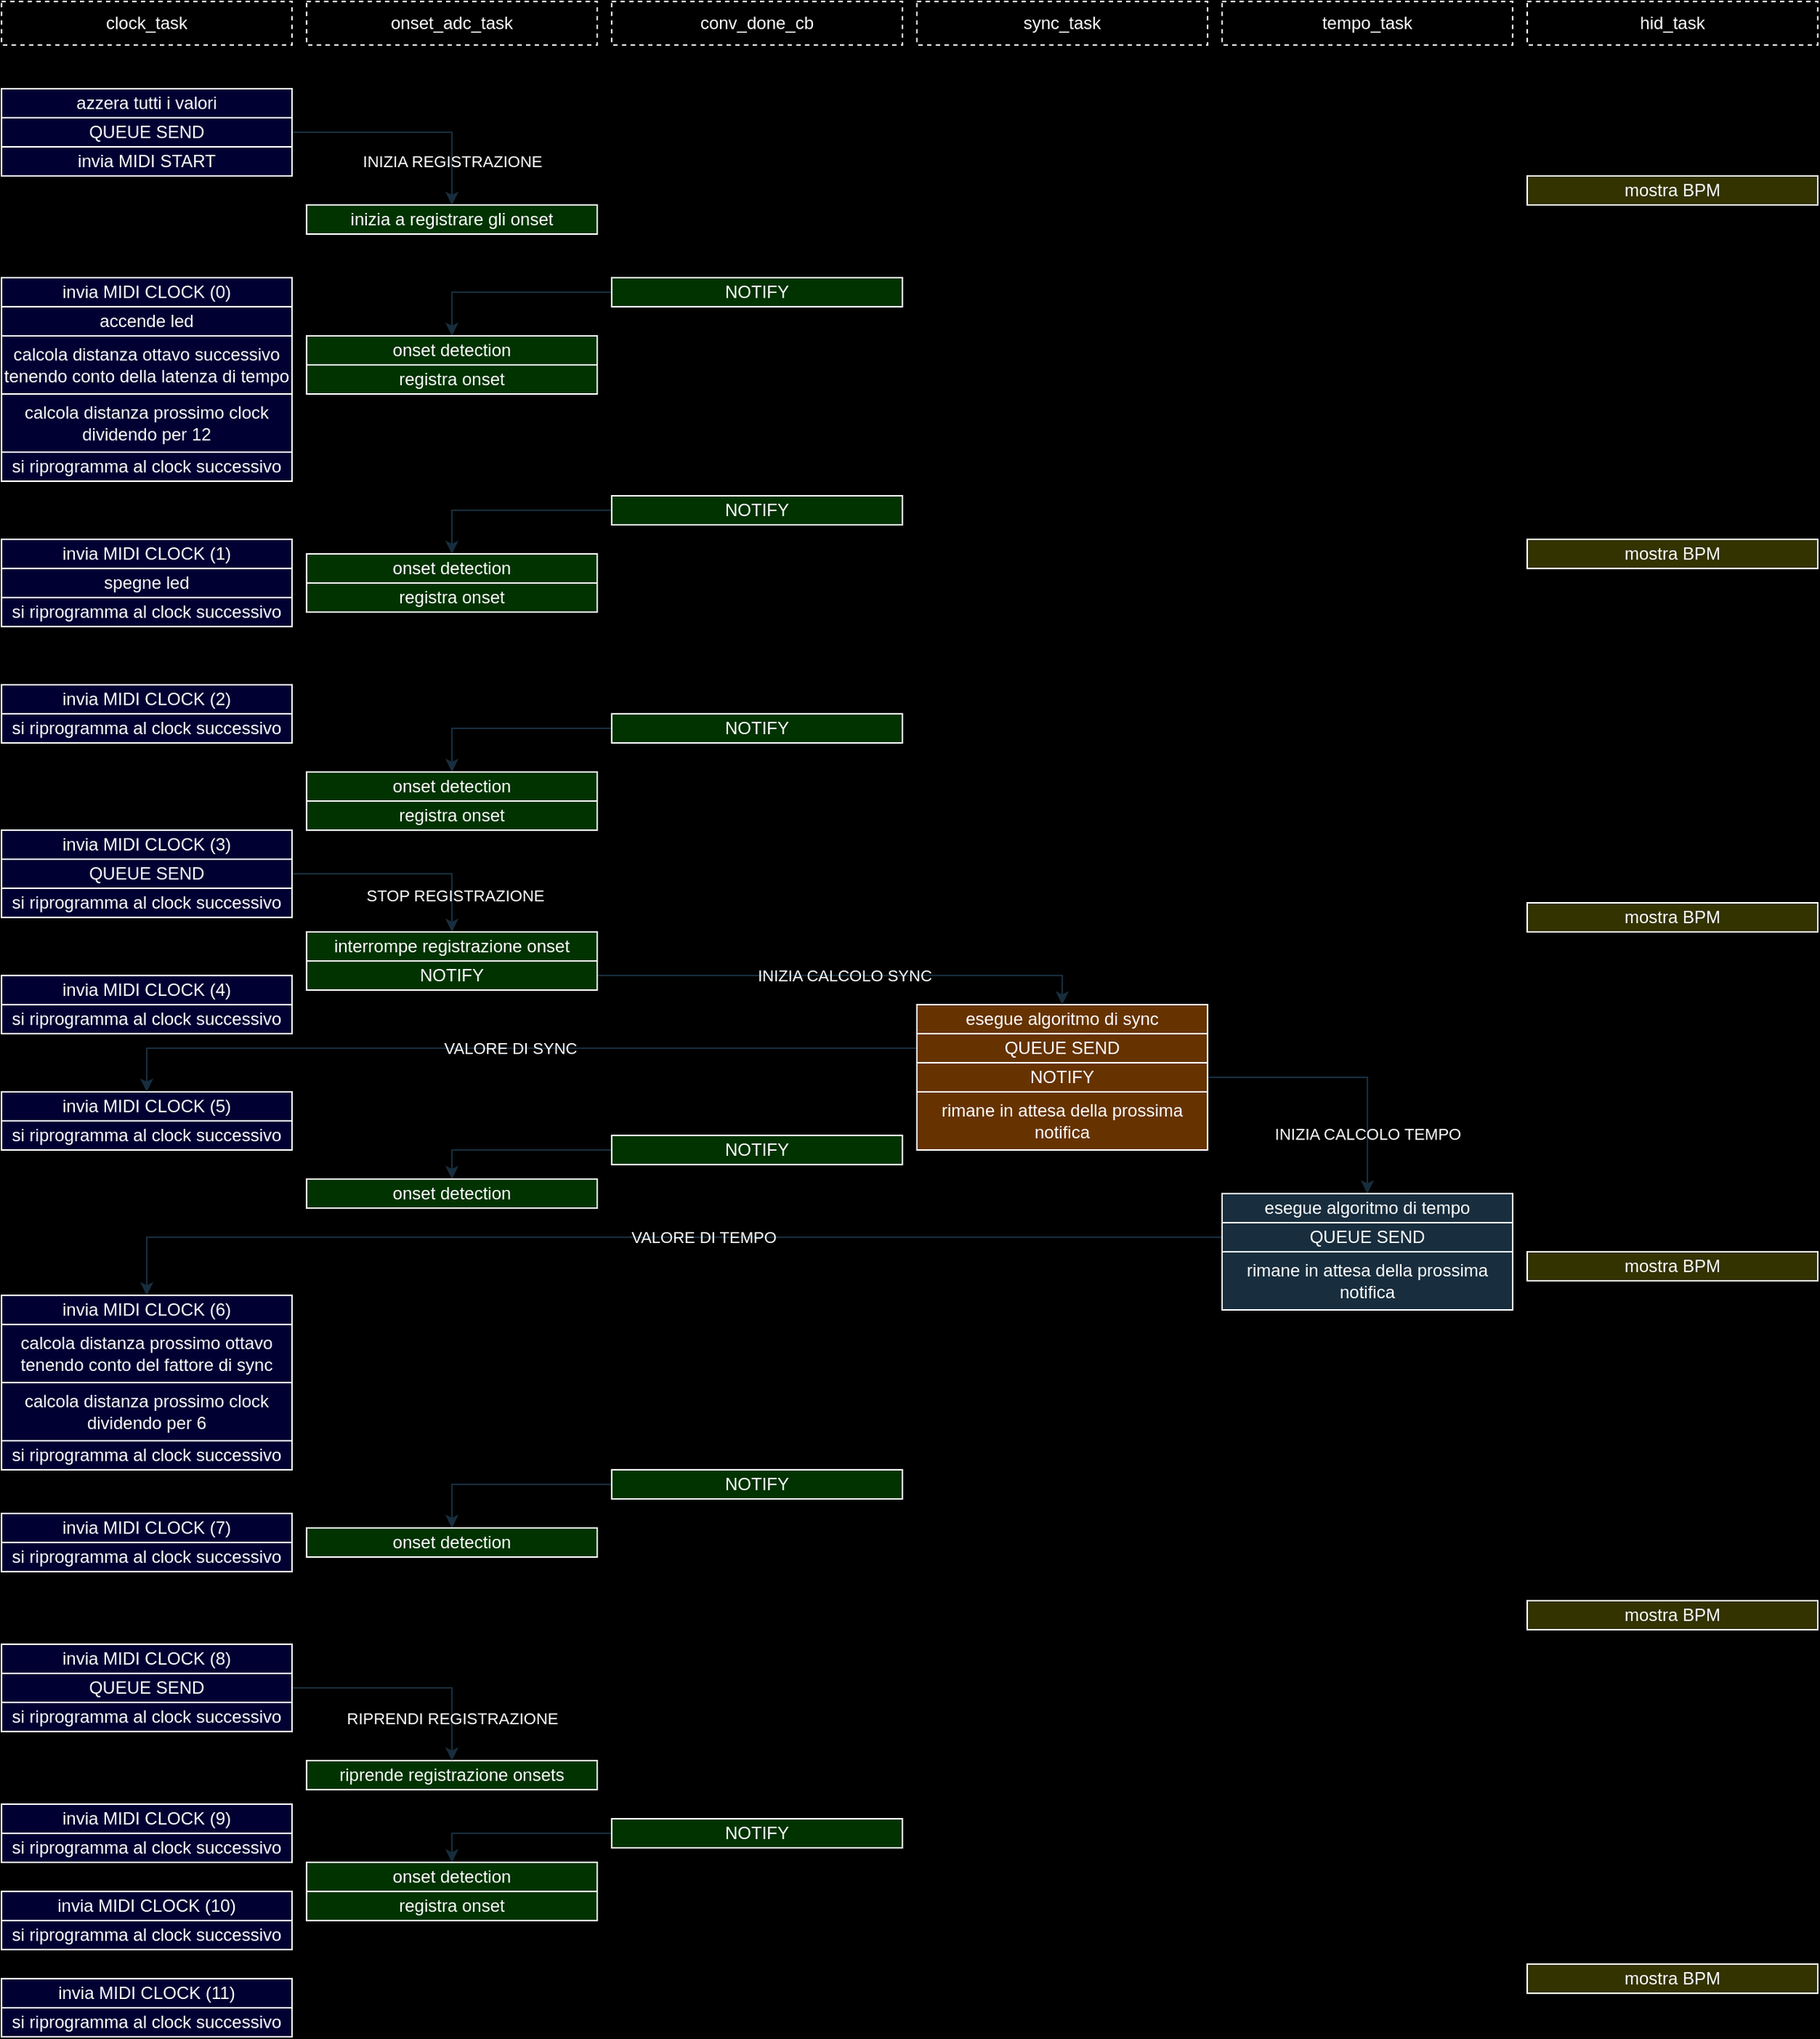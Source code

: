 <mxfile version="21.7.2" type="github">
  <diagram name="Page-1" id="I2XVdzow9aJ7vw_P53Os">
    <mxGraphModel dx="1948" dy="1765" grid="0" gridSize="10" guides="1" tooltips="1" connect="1" arrows="1" fold="1" page="1" pageScale="1" pageWidth="850" pageHeight="1100" background="#000000" math="0" shadow="0">
      <root>
        <mxCell id="0" />
        <mxCell id="1" parent="0" />
        <mxCell id="ya2V1XC42E0X-RqYnuuF-1" style="edgeStyle=orthogonalEdgeStyle;rounded=0;orthogonalLoop=1;jettySize=auto;html=1;exitX=1;exitY=0.5;exitDx=0;exitDy=0;entryX=0.5;entryY=0;entryDx=0;entryDy=0;strokeColor=#182E3E;" edge="1" parent="1" source="hhslKCSuNVBVUWtsOX8--3" target="z1AqTW1uiwaVZhbLh0gZ-3">
          <mxGeometry relative="1" as="geometry" />
        </mxCell>
        <mxCell id="ya2V1XC42E0X-RqYnuuF-19" value="INIZIA REGISTRAZIONE" style="edgeLabel;html=1;align=center;verticalAlign=middle;resizable=0;points=[];labelBackgroundColor=none;fontColor=#FFFFFF;" vertex="1" connectable="0" parent="ya2V1XC42E0X-RqYnuuF-1">
          <mxGeometry x="-0.225" relative="1" as="geometry">
            <mxPoint x="48" y="20" as="offset" />
          </mxGeometry>
        </mxCell>
        <mxCell id="hhslKCSuNVBVUWtsOX8--3" value="QUEUE SEND" style="rounded=0;whiteSpace=wrap;html=1;labelBackgroundColor=none;fillColor=#000033;strokeColor=#FFFFFF;fontColor=#FFFFFF;" parent="1" vertex="1">
          <mxGeometry x="-40" y="-870" width="200" height="20" as="geometry" />
        </mxCell>
        <mxCell id="PhCDfMqtUbygox0qQyVL-17" value="&lt;div&gt;azzera tutti i valori&lt;br&gt;&lt;/div&gt;" style="rounded=0;whiteSpace=wrap;html=1;labelBackgroundColor=none;fillColor=#000033;strokeColor=#FFFFFF;fontColor=#FFFFFF;" parent="1" vertex="1">
          <mxGeometry x="-40" y="-890" width="200" height="20" as="geometry" />
        </mxCell>
        <mxCell id="KNY3QH7jCXh7m2xdBfdu-34" value="clock_task" style="rounded=0;whiteSpace=wrap;html=1;labelBackgroundColor=none;fillColor=none;strokeColor=#FFFFFF;fontColor=#FFFFFF;dashed=1;" parent="1" vertex="1">
          <mxGeometry x="-40" y="-950" width="200" height="30" as="geometry" />
        </mxCell>
        <mxCell id="KNY3QH7jCXh7m2xdBfdu-37" value="onset_adc_task" style="rounded=0;whiteSpace=wrap;html=1;labelBackgroundColor=none;fillColor=none;strokeColor=#FFFFFF;fontColor=#FFFFFF;dashed=1;" parent="1" vertex="1">
          <mxGeometry x="170" y="-950" width="200" height="30" as="geometry" />
        </mxCell>
        <mxCell id="KNY3QH7jCXh7m2xdBfdu-39" value="sync_task" style="rounded=0;whiteSpace=wrap;html=1;labelBackgroundColor=none;fillColor=none;strokeColor=#FFFFFF;fontColor=#FFFFFF;dashed=1;" parent="1" vertex="1">
          <mxGeometry x="590" y="-950" width="200" height="30" as="geometry" />
        </mxCell>
        <mxCell id="KNY3QH7jCXh7m2xdBfdu-40" value="tempo_task" style="rounded=0;whiteSpace=wrap;html=1;labelBackgroundColor=none;fillColor=none;strokeColor=#FFFFFF;fontColor=#FFFFFF;dashed=1;" parent="1" vertex="1">
          <mxGeometry x="800" y="-950" width="200" height="30" as="geometry" />
        </mxCell>
        <mxCell id="KNY3QH7jCXh7m2xdBfdu-44" value="hid_task" style="rounded=0;whiteSpace=wrap;html=1;labelBackgroundColor=none;fillColor=none;strokeColor=#FFFFFF;fontColor=#FFFFFF;dashed=1;" parent="1" vertex="1">
          <mxGeometry x="1010" y="-950" width="200" height="30" as="geometry" />
        </mxCell>
        <mxCell id="z1AqTW1uiwaVZhbLh0gZ-1" value="invia MIDI START" style="rounded=0;whiteSpace=wrap;html=1;labelBackgroundColor=none;fillColor=#000033;strokeColor=#FFFFFF;fontColor=#FFFFFF;" parent="1" vertex="1">
          <mxGeometry x="-40" y="-850" width="200" height="20" as="geometry" />
        </mxCell>
        <mxCell id="z1AqTW1uiwaVZhbLh0gZ-3" value="inizia a registrare gli onset" style="rounded=0;whiteSpace=wrap;html=1;labelBackgroundColor=none;fillColor=#003300;strokeColor=#FFFFFF;fontColor=#FFFFFF;" parent="1" vertex="1">
          <mxGeometry x="170" y="-810" width="200" height="20" as="geometry" />
        </mxCell>
        <mxCell id="z1AqTW1uiwaVZhbLh0gZ-4" value="invia MIDI CLOCK (0)" style="rounded=0;whiteSpace=wrap;html=1;labelBackgroundColor=none;fillColor=#000033;strokeColor=#FFFFFF;fontColor=#FFFFFF;" parent="1" vertex="1">
          <mxGeometry x="-40" y="-760" width="200" height="20" as="geometry" />
        </mxCell>
        <mxCell id="z1AqTW1uiwaVZhbLh0gZ-5" value="accende led" style="rounded=0;whiteSpace=wrap;html=1;labelBackgroundColor=none;fillColor=#000033;strokeColor=#FFFFFF;fontColor=#FFFFFF;" parent="1" vertex="1">
          <mxGeometry x="-40" y="-740" width="200" height="20" as="geometry" />
        </mxCell>
        <mxCell id="z1AqTW1uiwaVZhbLh0gZ-6" value="calcola distanza ottavo successivo tenendo conto della latenza di tempo" style="rounded=0;whiteSpace=wrap;html=1;labelBackgroundColor=none;fillColor=#000033;strokeColor=#FFFFFF;fontColor=#FFFFFF;" parent="1" vertex="1">
          <mxGeometry x="-40" y="-720" width="200" height="40" as="geometry" />
        </mxCell>
        <mxCell id="z1AqTW1uiwaVZhbLh0gZ-8" value="calcola distanza prossimo clock dividendo per 12" style="rounded=0;whiteSpace=wrap;html=1;labelBackgroundColor=none;fillColor=#000033;strokeColor=#FFFFFF;fontColor=#FFFFFF;" parent="1" vertex="1">
          <mxGeometry x="-40" y="-680" width="200" height="40" as="geometry" />
        </mxCell>
        <mxCell id="z1AqTW1uiwaVZhbLh0gZ-9" value="si riprogramma al clock successivo" style="rounded=0;whiteSpace=wrap;html=1;labelBackgroundColor=none;fillColor=#000033;strokeColor=#FFFFFF;fontColor=#FFFFFF;" parent="1" vertex="1">
          <mxGeometry x="-40" y="-640" width="200" height="20" as="geometry" />
        </mxCell>
        <mxCell id="z1AqTW1uiwaVZhbLh0gZ-10" value="invia MIDI CLOCK (1)" style="rounded=0;whiteSpace=wrap;html=1;labelBackgroundColor=none;fillColor=#000033;strokeColor=#FFFFFF;fontColor=#FFFFFF;" parent="1" vertex="1">
          <mxGeometry x="-40" y="-580" width="200" height="20" as="geometry" />
        </mxCell>
        <mxCell id="z1AqTW1uiwaVZhbLh0gZ-11" value="spegne led" style="rounded=0;whiteSpace=wrap;html=1;labelBackgroundColor=none;fillColor=#000033;strokeColor=#FFFFFF;fontColor=#FFFFFF;" parent="1" vertex="1">
          <mxGeometry x="-40" y="-560" width="200" height="20" as="geometry" />
        </mxCell>
        <mxCell id="z1AqTW1uiwaVZhbLh0gZ-13" value="si riprogramma al clock successivo" style="rounded=0;whiteSpace=wrap;html=1;labelBackgroundColor=none;fillColor=#000033;strokeColor=#FFFFFF;fontColor=#FFFFFF;" parent="1" vertex="1">
          <mxGeometry x="-40" y="-540" width="200" height="20" as="geometry" />
        </mxCell>
        <mxCell id="z1AqTW1uiwaVZhbLh0gZ-14" value="invia MIDI CLOCK (2)" style="rounded=0;whiteSpace=wrap;html=1;labelBackgroundColor=none;fillColor=#000033;strokeColor=#FFFFFF;fontColor=#FFFFFF;" parent="1" vertex="1">
          <mxGeometry x="-40" y="-480" width="200" height="20" as="geometry" />
        </mxCell>
        <mxCell id="z1AqTW1uiwaVZhbLh0gZ-16" value="si riprogramma al clock successivo" style="rounded=0;whiteSpace=wrap;html=1;labelBackgroundColor=none;fillColor=#000033;strokeColor=#FFFFFF;fontColor=#FFFFFF;" parent="1" vertex="1">
          <mxGeometry x="-40" y="-460" width="200" height="20" as="geometry" />
        </mxCell>
        <mxCell id="z1AqTW1uiwaVZhbLh0gZ-17" value="invia MIDI CLOCK (3)" style="rounded=0;whiteSpace=wrap;html=1;labelBackgroundColor=none;fillColor=#000033;strokeColor=#FFFFFF;fontColor=#FFFFFF;" parent="1" vertex="1">
          <mxGeometry x="-40" y="-380" width="200" height="20" as="geometry" />
        </mxCell>
        <mxCell id="z1AqTW1uiwaVZhbLh0gZ-19" value="si riprogramma al clock successivo" style="rounded=0;whiteSpace=wrap;html=1;labelBackgroundColor=none;fillColor=#000033;strokeColor=#FFFFFF;fontColor=#FFFFFF;" parent="1" vertex="1">
          <mxGeometry x="-40" y="-340" width="200" height="20" as="geometry" />
        </mxCell>
        <mxCell id="z1AqTW1uiwaVZhbLh0gZ-28" style="edgeStyle=orthogonalEdgeStyle;rounded=0;orthogonalLoop=1;jettySize=auto;html=1;exitX=1;exitY=0.5;exitDx=0;exitDy=0;entryX=0.5;entryY=0;entryDx=0;entryDy=0;strokeColor=#182E3E;" parent="1" source="z1AqTW1uiwaVZhbLh0gZ-20" target="z1AqTW1uiwaVZhbLh0gZ-27" edge="1">
          <mxGeometry relative="1" as="geometry" />
        </mxCell>
        <mxCell id="ya2V1XC42E0X-RqYnuuF-20" value="STOP REGISTRAZIONE" style="edgeLabel;html=1;align=center;verticalAlign=middle;resizable=0;points=[];labelBackgroundColor=none;fontColor=#FFFFFF;" vertex="1" connectable="0" parent="z1AqTW1uiwaVZhbLh0gZ-28">
          <mxGeometry x="-0.08" y="3" relative="1" as="geometry">
            <mxPoint x="43" y="18" as="offset" />
          </mxGeometry>
        </mxCell>
        <mxCell id="z1AqTW1uiwaVZhbLh0gZ-20" value="QUEUE SEND" style="rounded=0;whiteSpace=wrap;html=1;labelBackgroundColor=none;fillColor=#000033;strokeColor=#FFFFFF;fontColor=#FFFFFF;" parent="1" vertex="1">
          <mxGeometry x="-40" y="-360" width="200" height="20" as="geometry" />
        </mxCell>
        <mxCell id="z1AqTW1uiwaVZhbLh0gZ-21" value="invia MIDI CLOCK (4)" style="rounded=0;whiteSpace=wrap;html=1;labelBackgroundColor=none;fillColor=#000033;strokeColor=#FFFFFF;fontColor=#FFFFFF;" parent="1" vertex="1">
          <mxGeometry x="-40" y="-280" width="200" height="20" as="geometry" />
        </mxCell>
        <mxCell id="z1AqTW1uiwaVZhbLh0gZ-23" value="si riprogramma al clock successivo" style="rounded=0;whiteSpace=wrap;html=1;labelBackgroundColor=none;fillColor=#000033;strokeColor=#FFFFFF;fontColor=#FFFFFF;" parent="1" vertex="1">
          <mxGeometry x="-40" y="-260" width="200" height="20" as="geometry" />
        </mxCell>
        <mxCell id="z1AqTW1uiwaVZhbLh0gZ-24" value="invia MIDI CLOCK (5)" style="rounded=0;whiteSpace=wrap;html=1;labelBackgroundColor=none;fillColor=#000033;strokeColor=#FFFFFF;fontColor=#FFFFFF;" parent="1" vertex="1">
          <mxGeometry x="-40" y="-200" width="200" height="20" as="geometry" />
        </mxCell>
        <mxCell id="z1AqTW1uiwaVZhbLh0gZ-26" value="si riprogramma al clock successivo" style="rounded=0;whiteSpace=wrap;html=1;labelBackgroundColor=none;fillColor=#000033;strokeColor=#FFFFFF;fontColor=#FFFFFF;" parent="1" vertex="1">
          <mxGeometry x="-40" y="-180" width="200" height="20" as="geometry" />
        </mxCell>
        <mxCell id="z1AqTW1uiwaVZhbLh0gZ-27" value="interrompe registrazione onset" style="rounded=0;whiteSpace=wrap;html=1;labelBackgroundColor=none;fillColor=#003300;strokeColor=#FFFFFF;fontColor=#FFFFFF;" parent="1" vertex="1">
          <mxGeometry x="170" y="-310" width="200" height="20" as="geometry" />
        </mxCell>
        <mxCell id="z1AqTW1uiwaVZhbLh0gZ-29" value="esegue algoritmo di sync" style="rounded=0;whiteSpace=wrap;html=1;labelBackgroundColor=none;fillColor=#663300;strokeColor=#FFFFFF;fontColor=#FFFFFF;" parent="1" vertex="1">
          <mxGeometry x="590" y="-260" width="200" height="20" as="geometry" />
        </mxCell>
        <mxCell id="ya2V1XC42E0X-RqYnuuF-9" style="edgeStyle=orthogonalEdgeStyle;rounded=0;orthogonalLoop=1;jettySize=auto;html=1;exitX=1;exitY=0.5;exitDx=0;exitDy=0;entryX=0.5;entryY=0;entryDx=0;entryDy=0;" edge="1" parent="1" source="z1AqTW1uiwaVZhbLh0gZ-30" target="z1AqTW1uiwaVZhbLh0gZ-29">
          <mxGeometry relative="1" as="geometry" />
        </mxCell>
        <mxCell id="ya2V1XC42E0X-RqYnuuF-26" value="INIZIA CALCOLO SYNC" style="edgeStyle=orthogonalEdgeStyle;rounded=0;orthogonalLoop=1;jettySize=auto;html=1;exitX=1;exitY=0.5;exitDx=0;exitDy=0;entryX=0.5;entryY=0;entryDx=0;entryDy=0;strokeColor=#182E3E;labelBackgroundColor=none;fontColor=#FFFFFF;" edge="1" parent="1" source="z1AqTW1uiwaVZhbLh0gZ-30" target="z1AqTW1uiwaVZhbLh0gZ-29">
          <mxGeometry relative="1" as="geometry" />
        </mxCell>
        <mxCell id="z1AqTW1uiwaVZhbLh0gZ-30" value="NOTIFY" style="rounded=0;whiteSpace=wrap;html=1;labelBackgroundColor=none;fillColor=#003300;strokeColor=#FFFFFF;fontColor=#FFFFFF;" parent="1" vertex="1">
          <mxGeometry x="170" y="-290" width="200" height="20" as="geometry" />
        </mxCell>
        <mxCell id="ya2V1XC42E0X-RqYnuuF-10" style="edgeStyle=orthogonalEdgeStyle;rounded=0;orthogonalLoop=1;jettySize=auto;html=1;exitX=0;exitY=0.5;exitDx=0;exitDy=0;entryX=0.5;entryY=0;entryDx=0;entryDy=0;" edge="1" parent="1" source="z1AqTW1uiwaVZhbLh0gZ-34" target="z1AqTW1uiwaVZhbLh0gZ-24">
          <mxGeometry relative="1" as="geometry" />
        </mxCell>
        <mxCell id="ya2V1XC42E0X-RqYnuuF-22" value="VALORE DI SYNC" style="edgeStyle=orthogonalEdgeStyle;rounded=0;orthogonalLoop=1;jettySize=auto;html=1;exitX=0;exitY=0.5;exitDx=0;exitDy=0;entryX=0.5;entryY=0;entryDx=0;entryDy=0;strokeColor=#182E3E;labelBackgroundColor=none;fontColor=#FFFFFF;" edge="1" parent="1" source="z1AqTW1uiwaVZhbLh0gZ-34" target="z1AqTW1uiwaVZhbLh0gZ-24">
          <mxGeometry relative="1" as="geometry" />
        </mxCell>
        <mxCell id="z1AqTW1uiwaVZhbLh0gZ-34" value="QUEUE SEND" style="rounded=0;whiteSpace=wrap;html=1;labelBackgroundColor=none;fillColor=#663300;strokeColor=#FFFFFF;fontColor=#FFFFFF;" parent="1" vertex="1">
          <mxGeometry x="590" y="-240" width="200" height="20" as="geometry" />
        </mxCell>
        <mxCell id="ya2V1XC42E0X-RqYnuuF-8" style="edgeStyle=orthogonalEdgeStyle;rounded=0;orthogonalLoop=1;jettySize=auto;html=1;exitX=1;exitY=0.5;exitDx=0;exitDy=0;entryX=0.5;entryY=0;entryDx=0;entryDy=0;" edge="1" parent="1" source="z1AqTW1uiwaVZhbLh0gZ-36" target="z1AqTW1uiwaVZhbLh0gZ-47">
          <mxGeometry relative="1" as="geometry" />
        </mxCell>
        <mxCell id="ya2V1XC42E0X-RqYnuuF-25" value="INIZIA CALCOLO TEMPO" style="edgeStyle=orthogonalEdgeStyle;rounded=0;orthogonalLoop=1;jettySize=auto;html=1;exitX=1;exitY=0.5;exitDx=0;exitDy=0;entryX=0.5;entryY=0;entryDx=0;entryDy=0;strokeColor=#182E3E;labelBackgroundColor=none;fontColor=#FFFFFF;" edge="1" parent="1" source="z1AqTW1uiwaVZhbLh0gZ-36" target="z1AqTW1uiwaVZhbLh0gZ-47">
          <mxGeometry x="0.568" relative="1" as="geometry">
            <mxPoint as="offset" />
          </mxGeometry>
        </mxCell>
        <mxCell id="z1AqTW1uiwaVZhbLh0gZ-36" value="NOTIFY" style="rounded=0;whiteSpace=wrap;html=1;labelBackgroundColor=none;fillColor=#663300;strokeColor=#FFFFFF;fontColor=#FFFFFF;" parent="1" vertex="1">
          <mxGeometry x="590" y="-220" width="200" height="20" as="geometry" />
        </mxCell>
        <mxCell id="z1AqTW1uiwaVZhbLh0gZ-46" value="rimane in attesa della prossima notifica" style="rounded=0;whiteSpace=wrap;html=1;labelBackgroundColor=none;fillColor=#663300;strokeColor=#FFFFFF;fontColor=#FFFFFF;" parent="1" vertex="1">
          <mxGeometry x="590" y="-200" width="200" height="40" as="geometry" />
        </mxCell>
        <mxCell id="z1AqTW1uiwaVZhbLh0gZ-47" value="esegue algoritmo di tempo" style="rounded=0;whiteSpace=wrap;html=1;labelBackgroundColor=none;fillColor=#182e3e;strokeColor=#FFFFFF;fontColor=#FFFFFF;" parent="1" vertex="1">
          <mxGeometry x="800" y="-130" width="200" height="20" as="geometry" />
        </mxCell>
        <mxCell id="ya2V1XC42E0X-RqYnuuF-11" style="edgeStyle=orthogonalEdgeStyle;rounded=0;orthogonalLoop=1;jettySize=auto;html=1;exitX=0;exitY=0.5;exitDx=0;exitDy=0;entryX=0.5;entryY=0;entryDx=0;entryDy=0;" edge="1" parent="1" source="z1AqTW1uiwaVZhbLh0gZ-49" target="z1AqTW1uiwaVZhbLh0gZ-53">
          <mxGeometry relative="1" as="geometry" />
        </mxCell>
        <mxCell id="ya2V1XC42E0X-RqYnuuF-23" style="edgeStyle=orthogonalEdgeStyle;rounded=0;orthogonalLoop=1;jettySize=auto;html=1;exitX=0;exitY=0.5;exitDx=0;exitDy=0;entryX=0.5;entryY=0;entryDx=0;entryDy=0;strokeColor=#182E3E;" edge="1" parent="1" source="z1AqTW1uiwaVZhbLh0gZ-49" target="z1AqTW1uiwaVZhbLh0gZ-53">
          <mxGeometry relative="1" as="geometry" />
        </mxCell>
        <mxCell id="ya2V1XC42E0X-RqYnuuF-24" value="VALORE DI TEMPO" style="edgeLabel;html=1;align=center;verticalAlign=middle;resizable=0;points=[];labelBackgroundColor=none;fontColor=#FFFFFF;" vertex="1" connectable="0" parent="ya2V1XC42E0X-RqYnuuF-23">
          <mxGeometry x="-0.097" y="-3" relative="1" as="geometry">
            <mxPoint x="-5" y="3" as="offset" />
          </mxGeometry>
        </mxCell>
        <mxCell id="z1AqTW1uiwaVZhbLh0gZ-49" value="QUEUE SEND" style="rounded=0;whiteSpace=wrap;html=1;labelBackgroundColor=none;fillColor=#182e3e;strokeColor=#FFFFFF;fontColor=#FFFFFF;" parent="1" vertex="1">
          <mxGeometry x="800" y="-110" width="200" height="20" as="geometry" />
        </mxCell>
        <mxCell id="z1AqTW1uiwaVZhbLh0gZ-51" value="rimane in attesa della prossima notifica" style="rounded=0;whiteSpace=wrap;html=1;labelBackgroundColor=none;fillColor=#182e3e;strokeColor=#FFFFFF;fontColor=#FFFFFF;" parent="1" vertex="1">
          <mxGeometry x="800" y="-90" width="200" height="40" as="geometry" />
        </mxCell>
        <mxCell id="z1AqTW1uiwaVZhbLh0gZ-53" value="invia MIDI CLOCK (6)" style="rounded=0;whiteSpace=wrap;html=1;labelBackgroundColor=none;fillColor=#000033;strokeColor=#FFFFFF;fontColor=#FFFFFF;" parent="1" vertex="1">
          <mxGeometry x="-40" y="-60" width="200" height="20" as="geometry" />
        </mxCell>
        <mxCell id="z1AqTW1uiwaVZhbLh0gZ-55" value="si riprogramma al clock successivo" style="rounded=0;whiteSpace=wrap;html=1;labelBackgroundColor=none;fillColor=#000033;strokeColor=#FFFFFF;fontColor=#FFFFFF;" parent="1" vertex="1">
          <mxGeometry x="-40" y="40" width="200" height="20" as="geometry" />
        </mxCell>
        <mxCell id="z1AqTW1uiwaVZhbLh0gZ-57" value="invia MIDI CLOCK (7)" style="rounded=0;whiteSpace=wrap;html=1;labelBackgroundColor=none;fillColor=#000033;strokeColor=#FFFFFF;fontColor=#FFFFFF;" parent="1" vertex="1">
          <mxGeometry x="-40" y="90" width="200" height="20" as="geometry" />
        </mxCell>
        <mxCell id="z1AqTW1uiwaVZhbLh0gZ-59" value="si riprogramma al clock successivo" style="rounded=0;whiteSpace=wrap;html=1;labelBackgroundColor=none;fillColor=#000033;strokeColor=#FFFFFF;fontColor=#FFFFFF;" parent="1" vertex="1">
          <mxGeometry x="-40" y="110" width="200" height="20" as="geometry" />
        </mxCell>
        <mxCell id="ya2V1XC42E0X-RqYnuuF-2" style="edgeStyle=orthogonalEdgeStyle;rounded=0;orthogonalLoop=1;jettySize=auto;html=1;exitX=0;exitY=0.5;exitDx=0;exitDy=0;entryX=0.5;entryY=0;entryDx=0;entryDy=0;" edge="1" parent="1" source="z1AqTW1uiwaVZhbLh0gZ-60" target="z1AqTW1uiwaVZhbLh0gZ-62">
          <mxGeometry relative="1" as="geometry" />
        </mxCell>
        <mxCell id="ya2V1XC42E0X-RqYnuuF-16" style="edgeStyle=orthogonalEdgeStyle;rounded=0;orthogonalLoop=1;jettySize=auto;html=1;exitX=0;exitY=0.5;exitDx=0;exitDy=0;entryX=0.5;entryY=0;entryDx=0;entryDy=0;strokeColor=#182E3E;" edge="1" parent="1" source="z1AqTW1uiwaVZhbLh0gZ-60" target="z1AqTW1uiwaVZhbLh0gZ-62">
          <mxGeometry relative="1" as="geometry" />
        </mxCell>
        <mxCell id="z1AqTW1uiwaVZhbLh0gZ-60" value="NOTIFY" style="rounded=0;whiteSpace=wrap;html=1;labelBackgroundColor=none;fillColor=#003300;strokeColor=#FFFFFF;fontColor=#FFFFFF;" parent="1" vertex="1">
          <mxGeometry x="380" y="-760" width="200" height="20" as="geometry" />
        </mxCell>
        <mxCell id="z1AqTW1uiwaVZhbLh0gZ-61" value="conv_done_cb" style="rounded=0;whiteSpace=wrap;html=1;labelBackgroundColor=none;fillColor=none;strokeColor=#FFFFFF;fontColor=#FFFFFF;dashed=1;" parent="1" vertex="1">
          <mxGeometry x="380" y="-950" width="200" height="30" as="geometry" />
        </mxCell>
        <mxCell id="z1AqTW1uiwaVZhbLh0gZ-62" value="onset detection" style="rounded=0;whiteSpace=wrap;html=1;labelBackgroundColor=none;fillColor=#003300;strokeColor=#FFFFFF;fontColor=#FFFFFF;" parent="1" vertex="1">
          <mxGeometry x="170" y="-720" width="200" height="20" as="geometry" />
        </mxCell>
        <mxCell id="HIqVo-vTFQ0lA4o1PvIp-1" value="registra onset" style="rounded=0;whiteSpace=wrap;html=1;labelBackgroundColor=none;fillColor=#003300;strokeColor=#FFFFFF;fontColor=#FFFFFF;" parent="1" vertex="1">
          <mxGeometry x="170" y="-700" width="200" height="20" as="geometry" />
        </mxCell>
        <mxCell id="ya2V1XC42E0X-RqYnuuF-3" style="edgeStyle=orthogonalEdgeStyle;rounded=0;orthogonalLoop=1;jettySize=auto;html=1;exitX=0;exitY=0.5;exitDx=0;exitDy=0;entryX=0.5;entryY=0;entryDx=0;entryDy=0;" edge="1" parent="1" source="HIqVo-vTFQ0lA4o1PvIp-2" target="HIqVo-vTFQ0lA4o1PvIp-3">
          <mxGeometry relative="1" as="geometry" />
        </mxCell>
        <mxCell id="ya2V1XC42E0X-RqYnuuF-17" style="edgeStyle=orthogonalEdgeStyle;rounded=0;orthogonalLoop=1;jettySize=auto;html=1;exitX=0;exitY=0.5;exitDx=0;exitDy=0;entryX=0.5;entryY=0;entryDx=0;entryDy=0;strokeColor=#182E3E;" edge="1" parent="1" source="HIqVo-vTFQ0lA4o1PvIp-2" target="HIqVo-vTFQ0lA4o1PvIp-3">
          <mxGeometry relative="1" as="geometry" />
        </mxCell>
        <mxCell id="HIqVo-vTFQ0lA4o1PvIp-2" value="NOTIFY" style="rounded=0;whiteSpace=wrap;html=1;labelBackgroundColor=none;fillColor=#003300;strokeColor=#FFFFFF;fontColor=#FFFFFF;" parent="1" vertex="1">
          <mxGeometry x="380" y="-610" width="200" height="20" as="geometry" />
        </mxCell>
        <mxCell id="HIqVo-vTFQ0lA4o1PvIp-3" value="onset detection" style="rounded=0;whiteSpace=wrap;html=1;labelBackgroundColor=none;fillColor=#003300;strokeColor=#FFFFFF;fontColor=#FFFFFF;" parent="1" vertex="1">
          <mxGeometry x="170" y="-570" width="200" height="20" as="geometry" />
        </mxCell>
        <mxCell id="HIqVo-vTFQ0lA4o1PvIp-4" value="registra onset" style="rounded=0;whiteSpace=wrap;html=1;labelBackgroundColor=none;fillColor=#003300;strokeColor=#FFFFFF;fontColor=#FFFFFF;" parent="1" vertex="1">
          <mxGeometry x="170" y="-550" width="200" height="20" as="geometry" />
        </mxCell>
        <mxCell id="ya2V1XC42E0X-RqYnuuF-4" style="edgeStyle=orthogonalEdgeStyle;rounded=0;orthogonalLoop=1;jettySize=auto;html=1;exitX=0;exitY=0.5;exitDx=0;exitDy=0;entryX=0.5;entryY=0;entryDx=0;entryDy=0;" edge="1" parent="1" source="HIqVo-vTFQ0lA4o1PvIp-5" target="HIqVo-vTFQ0lA4o1PvIp-6">
          <mxGeometry relative="1" as="geometry" />
        </mxCell>
        <mxCell id="ya2V1XC42E0X-RqYnuuF-18" style="edgeStyle=orthogonalEdgeStyle;rounded=0;orthogonalLoop=1;jettySize=auto;html=1;exitX=0;exitY=0.5;exitDx=0;exitDy=0;entryX=0.5;entryY=0;entryDx=0;entryDy=0;strokeColor=#182E3E;" edge="1" parent="1" source="HIqVo-vTFQ0lA4o1PvIp-5" target="HIqVo-vTFQ0lA4o1PvIp-6">
          <mxGeometry relative="1" as="geometry" />
        </mxCell>
        <mxCell id="HIqVo-vTFQ0lA4o1PvIp-5" value="NOTIFY" style="rounded=0;whiteSpace=wrap;html=1;labelBackgroundColor=none;fillColor=#003300;strokeColor=#FFFFFF;fontColor=#FFFFFF;" parent="1" vertex="1">
          <mxGeometry x="380" y="-460" width="200" height="20" as="geometry" />
        </mxCell>
        <mxCell id="HIqVo-vTFQ0lA4o1PvIp-6" value="onset detection" style="rounded=0;whiteSpace=wrap;html=1;labelBackgroundColor=none;fillColor=#003300;strokeColor=#FFFFFF;fontColor=#FFFFFF;" parent="1" vertex="1">
          <mxGeometry x="170" y="-420" width="200" height="20" as="geometry" />
        </mxCell>
        <mxCell id="HIqVo-vTFQ0lA4o1PvIp-7" value="registra onset" style="rounded=0;whiteSpace=wrap;html=1;labelBackgroundColor=none;fillColor=#003300;strokeColor=#FFFFFF;fontColor=#FFFFFF;" parent="1" vertex="1">
          <mxGeometry x="170" y="-400" width="200" height="20" as="geometry" />
        </mxCell>
        <mxCell id="HIqVo-vTFQ0lA4o1PvIp-8" value="calcola distanza prossimo ottavo tenendo conto del fattore di sync" style="rounded=0;whiteSpace=wrap;html=1;labelBackgroundColor=none;fillColor=#000033;strokeColor=#FFFFFF;fontColor=#FFFFFF;" parent="1" vertex="1">
          <mxGeometry x="-40" y="-40" width="200" height="40" as="geometry" />
        </mxCell>
        <mxCell id="HIqVo-vTFQ0lA4o1PvIp-10" value="calcola distanza prossimo clock dividendo per 6" style="rounded=0;whiteSpace=wrap;html=1;labelBackgroundColor=none;fillColor=#000033;strokeColor=#FFFFFF;fontColor=#FFFFFF;" parent="1" vertex="1">
          <mxGeometry x="-40" width="200" height="40" as="geometry" />
        </mxCell>
        <mxCell id="ya2V1XC42E0X-RqYnuuF-5" style="edgeStyle=orthogonalEdgeStyle;rounded=0;orthogonalLoop=1;jettySize=auto;html=1;exitX=0;exitY=0.5;exitDx=0;exitDy=0;entryX=0.5;entryY=0;entryDx=0;entryDy=0;strokeColor=#182E3E;" edge="1" parent="1" source="HIqVo-vTFQ0lA4o1PvIp-11" target="HIqVo-vTFQ0lA4o1PvIp-12">
          <mxGeometry relative="1" as="geometry" />
        </mxCell>
        <mxCell id="HIqVo-vTFQ0lA4o1PvIp-11" value="NOTIFY" style="rounded=0;whiteSpace=wrap;html=1;labelBackgroundColor=none;fillColor=#003300;strokeColor=#FFFFFF;fontColor=#FFFFFF;" parent="1" vertex="1">
          <mxGeometry x="380" y="-170" width="200" height="20" as="geometry" />
        </mxCell>
        <mxCell id="HIqVo-vTFQ0lA4o1PvIp-12" value="onset detection" style="rounded=0;whiteSpace=wrap;html=1;labelBackgroundColor=none;fillColor=#003300;strokeColor=#FFFFFF;fontColor=#FFFFFF;" parent="1" vertex="1">
          <mxGeometry x="170" y="-140" width="200" height="20" as="geometry" />
        </mxCell>
        <mxCell id="ya2V1XC42E0X-RqYnuuF-6" style="edgeStyle=orthogonalEdgeStyle;rounded=0;orthogonalLoop=1;jettySize=auto;html=1;exitX=0;exitY=0.5;exitDx=0;exitDy=0;entryX=0.5;entryY=0;entryDx=0;entryDy=0;strokeColor=#182E3E;" edge="1" parent="1" source="HIqVo-vTFQ0lA4o1PvIp-13" target="HIqVo-vTFQ0lA4o1PvIp-14">
          <mxGeometry relative="1" as="geometry" />
        </mxCell>
        <mxCell id="HIqVo-vTFQ0lA4o1PvIp-13" value="NOTIFY" style="rounded=0;whiteSpace=wrap;html=1;labelBackgroundColor=none;fillColor=#003300;strokeColor=#FFFFFF;fontColor=#FFFFFF;" parent="1" vertex="1">
          <mxGeometry x="380" y="60" width="200" height="20" as="geometry" />
        </mxCell>
        <mxCell id="HIqVo-vTFQ0lA4o1PvIp-14" value="onset detection" style="rounded=0;whiteSpace=wrap;html=1;labelBackgroundColor=none;fillColor=#003300;strokeColor=#FFFFFF;fontColor=#FFFFFF;" parent="1" vertex="1">
          <mxGeometry x="170" y="100" width="200" height="20" as="geometry" />
        </mxCell>
        <mxCell id="ya2V1XC42E0X-RqYnuuF-7" style="edgeStyle=orthogonalEdgeStyle;rounded=0;orthogonalLoop=1;jettySize=auto;html=1;exitX=0;exitY=0.5;exitDx=0;exitDy=0;entryX=0.5;entryY=0;entryDx=0;entryDy=0;" edge="1" parent="1" source="HIqVo-vTFQ0lA4o1PvIp-15" target="HIqVo-vTFQ0lA4o1PvIp-16">
          <mxGeometry relative="1" as="geometry" />
        </mxCell>
        <mxCell id="ya2V1XC42E0X-RqYnuuF-15" style="edgeStyle=orthogonalEdgeStyle;rounded=0;orthogonalLoop=1;jettySize=auto;html=1;exitX=0;exitY=0.5;exitDx=0;exitDy=0;entryX=0.5;entryY=0;entryDx=0;entryDy=0;strokeColor=#182E3E;" edge="1" parent="1" source="HIqVo-vTFQ0lA4o1PvIp-15" target="ya2V1XC42E0X-RqYnuuF-14">
          <mxGeometry relative="1" as="geometry" />
        </mxCell>
        <mxCell id="HIqVo-vTFQ0lA4o1PvIp-15" value="NOTIFY" style="rounded=0;whiteSpace=wrap;html=1;labelBackgroundColor=none;fillColor=#003300;strokeColor=#FFFFFF;fontColor=#FFFFFF;" parent="1" vertex="1">
          <mxGeometry x="380" y="300" width="200" height="20" as="geometry" />
        </mxCell>
        <mxCell id="HIqVo-vTFQ0lA4o1PvIp-16" value="riprende registrazione onsets" style="rounded=0;whiteSpace=wrap;html=1;labelBackgroundColor=none;fillColor=#003300;strokeColor=#FFFFFF;fontColor=#FFFFFF;" parent="1" vertex="1">
          <mxGeometry x="170" y="260" width="200" height="20" as="geometry" />
        </mxCell>
        <mxCell id="HIqVo-vTFQ0lA4o1PvIp-17" value="invia MIDI CLOCK (8)" style="rounded=0;whiteSpace=wrap;html=1;labelBackgroundColor=none;fillColor=#000033;strokeColor=#FFFFFF;fontColor=#FFFFFF;" parent="1" vertex="1">
          <mxGeometry x="-40" y="180" width="200" height="20" as="geometry" />
        </mxCell>
        <mxCell id="ya2V1XC42E0X-RqYnuuF-12" style="edgeStyle=orthogonalEdgeStyle;rounded=0;orthogonalLoop=1;jettySize=auto;html=1;exitX=1;exitY=0.5;exitDx=0;exitDy=0;entryX=0.5;entryY=0;entryDx=0;entryDy=0;" edge="1" parent="1" source="HIqVo-vTFQ0lA4o1PvIp-18" target="HIqVo-vTFQ0lA4o1PvIp-16">
          <mxGeometry relative="1" as="geometry" />
        </mxCell>
        <mxCell id="ya2V1XC42E0X-RqYnuuF-21" value="RIPRENDI REGISTRAZIONE" style="edgeStyle=orthogonalEdgeStyle;rounded=0;orthogonalLoop=1;jettySize=auto;html=1;exitX=1;exitY=0.5;exitDx=0;exitDy=0;entryX=0.5;entryY=0;entryDx=0;entryDy=0;strokeColor=#182E3E;labelBackgroundColor=none;fontColor=#FFFFFF;" edge="1" parent="1" source="HIqVo-vTFQ0lA4o1PvIp-18" target="HIqVo-vTFQ0lA4o1PvIp-16">
          <mxGeometry x="0.637" relative="1" as="geometry">
            <mxPoint as="offset" />
          </mxGeometry>
        </mxCell>
        <mxCell id="HIqVo-vTFQ0lA4o1PvIp-18" value="QUEUE SEND" style="rounded=0;whiteSpace=wrap;html=1;labelBackgroundColor=none;fillColor=#000033;strokeColor=#FFFFFF;fontColor=#FFFFFF;" parent="1" vertex="1">
          <mxGeometry x="-40" y="200" width="200" height="20" as="geometry" />
        </mxCell>
        <mxCell id="HIqVo-vTFQ0lA4o1PvIp-19" value="si riprogramma al clock successivo" style="rounded=0;whiteSpace=wrap;html=1;labelBackgroundColor=none;fillColor=#000033;strokeColor=#FFFFFF;fontColor=#FFFFFF;" parent="1" vertex="1">
          <mxGeometry x="-40" y="220" width="200" height="20" as="geometry" />
        </mxCell>
        <mxCell id="HIqVo-vTFQ0lA4o1PvIp-20" value="registra onset" style="rounded=0;whiteSpace=wrap;html=1;labelBackgroundColor=none;fillColor=#003300;strokeColor=#FFFFFF;fontColor=#FFFFFF;" parent="1" vertex="1">
          <mxGeometry x="170" y="350" width="200" height="20" as="geometry" />
        </mxCell>
        <mxCell id="HIqVo-vTFQ0lA4o1PvIp-21" value="invia MIDI CLOCK (9)" style="rounded=0;whiteSpace=wrap;html=1;labelBackgroundColor=none;fillColor=#000033;strokeColor=#FFFFFF;fontColor=#FFFFFF;" parent="1" vertex="1">
          <mxGeometry x="-40" y="290" width="200" height="20" as="geometry" />
        </mxCell>
        <mxCell id="HIqVo-vTFQ0lA4o1PvIp-22" value="si riprogramma al clock successivo" style="rounded=0;whiteSpace=wrap;html=1;labelBackgroundColor=none;fillColor=#000033;strokeColor=#FFFFFF;fontColor=#FFFFFF;" parent="1" vertex="1">
          <mxGeometry x="-40" y="310" width="200" height="20" as="geometry" />
        </mxCell>
        <mxCell id="HIqVo-vTFQ0lA4o1PvIp-23" value="invia MIDI CLOCK (10)" style="rounded=0;whiteSpace=wrap;html=1;labelBackgroundColor=none;fillColor=#000033;strokeColor=#FFFFFF;fontColor=#FFFFFF;" parent="1" vertex="1">
          <mxGeometry x="-40" y="350" width="200" height="20" as="geometry" />
        </mxCell>
        <mxCell id="HIqVo-vTFQ0lA4o1PvIp-24" value="si riprogramma al clock successivo" style="rounded=0;whiteSpace=wrap;html=1;labelBackgroundColor=none;fillColor=#000033;strokeColor=#FFFFFF;fontColor=#FFFFFF;" parent="1" vertex="1">
          <mxGeometry x="-40" y="370" width="200" height="20" as="geometry" />
        </mxCell>
        <mxCell id="HIqVo-vTFQ0lA4o1PvIp-25" value="invia MIDI CLOCK (11)" style="rounded=0;whiteSpace=wrap;html=1;labelBackgroundColor=none;fillColor=#000033;strokeColor=#FFFFFF;fontColor=#FFFFFF;" parent="1" vertex="1">
          <mxGeometry x="-40" y="410" width="200" height="20" as="geometry" />
        </mxCell>
        <mxCell id="HIqVo-vTFQ0lA4o1PvIp-26" value="si riprogramma al clock successivo" style="rounded=0;whiteSpace=wrap;html=1;labelBackgroundColor=none;fillColor=#000033;strokeColor=#FFFFFF;fontColor=#FFFFFF;" parent="1" vertex="1">
          <mxGeometry x="-40" y="430" width="200" height="20" as="geometry" />
        </mxCell>
        <mxCell id="yB2ux6KUUU3h3tudsDdv-1" value="mostra BPM" style="rounded=0;whiteSpace=wrap;html=1;labelBackgroundColor=none;fillColor=#333300;strokeColor=#FFFFFF;fontColor=#FFFFFF;" parent="1" vertex="1">
          <mxGeometry x="1010" y="-830" width="200" height="20" as="geometry" />
        </mxCell>
        <mxCell id="yB2ux6KUUU3h3tudsDdv-2" value="mostra BPM" style="rounded=0;whiteSpace=wrap;html=1;labelBackgroundColor=none;fillColor=#333300;strokeColor=#FFFFFF;fontColor=#FFFFFF;" parent="1" vertex="1">
          <mxGeometry x="1010" y="-580" width="200" height="20" as="geometry" />
        </mxCell>
        <mxCell id="yB2ux6KUUU3h3tudsDdv-3" value="mostra BPM" style="rounded=0;whiteSpace=wrap;html=1;labelBackgroundColor=none;fillColor=#333300;strokeColor=#FFFFFF;fontColor=#FFFFFF;" parent="1" vertex="1">
          <mxGeometry x="1010" y="-330" width="200" height="20" as="geometry" />
        </mxCell>
        <mxCell id="yB2ux6KUUU3h3tudsDdv-4" value="mostra BPM" style="rounded=0;whiteSpace=wrap;html=1;labelBackgroundColor=none;fillColor=#333300;strokeColor=#FFFFFF;fontColor=#FFFFFF;" parent="1" vertex="1">
          <mxGeometry x="1010" y="-90" width="200" height="20" as="geometry" />
        </mxCell>
        <mxCell id="yB2ux6KUUU3h3tudsDdv-5" value="mostra BPM" style="rounded=0;whiteSpace=wrap;html=1;labelBackgroundColor=none;fillColor=#333300;strokeColor=#FFFFFF;fontColor=#FFFFFF;" parent="1" vertex="1">
          <mxGeometry x="1010" y="150" width="200" height="20" as="geometry" />
        </mxCell>
        <mxCell id="yB2ux6KUUU3h3tudsDdv-6" value="mostra BPM" style="rounded=0;whiteSpace=wrap;html=1;labelBackgroundColor=none;fillColor=#333300;strokeColor=#FFFFFF;fontColor=#FFFFFF;" parent="1" vertex="1">
          <mxGeometry x="1010" y="400" width="200" height="20" as="geometry" />
        </mxCell>
        <mxCell id="ya2V1XC42E0X-RqYnuuF-14" value="onset detection" style="rounded=0;whiteSpace=wrap;html=1;labelBackgroundColor=none;fillColor=#003300;strokeColor=#FFFFFF;fontColor=#FFFFFF;" vertex="1" parent="1">
          <mxGeometry x="170" y="330" width="200" height="20" as="geometry" />
        </mxCell>
      </root>
    </mxGraphModel>
  </diagram>
</mxfile>
